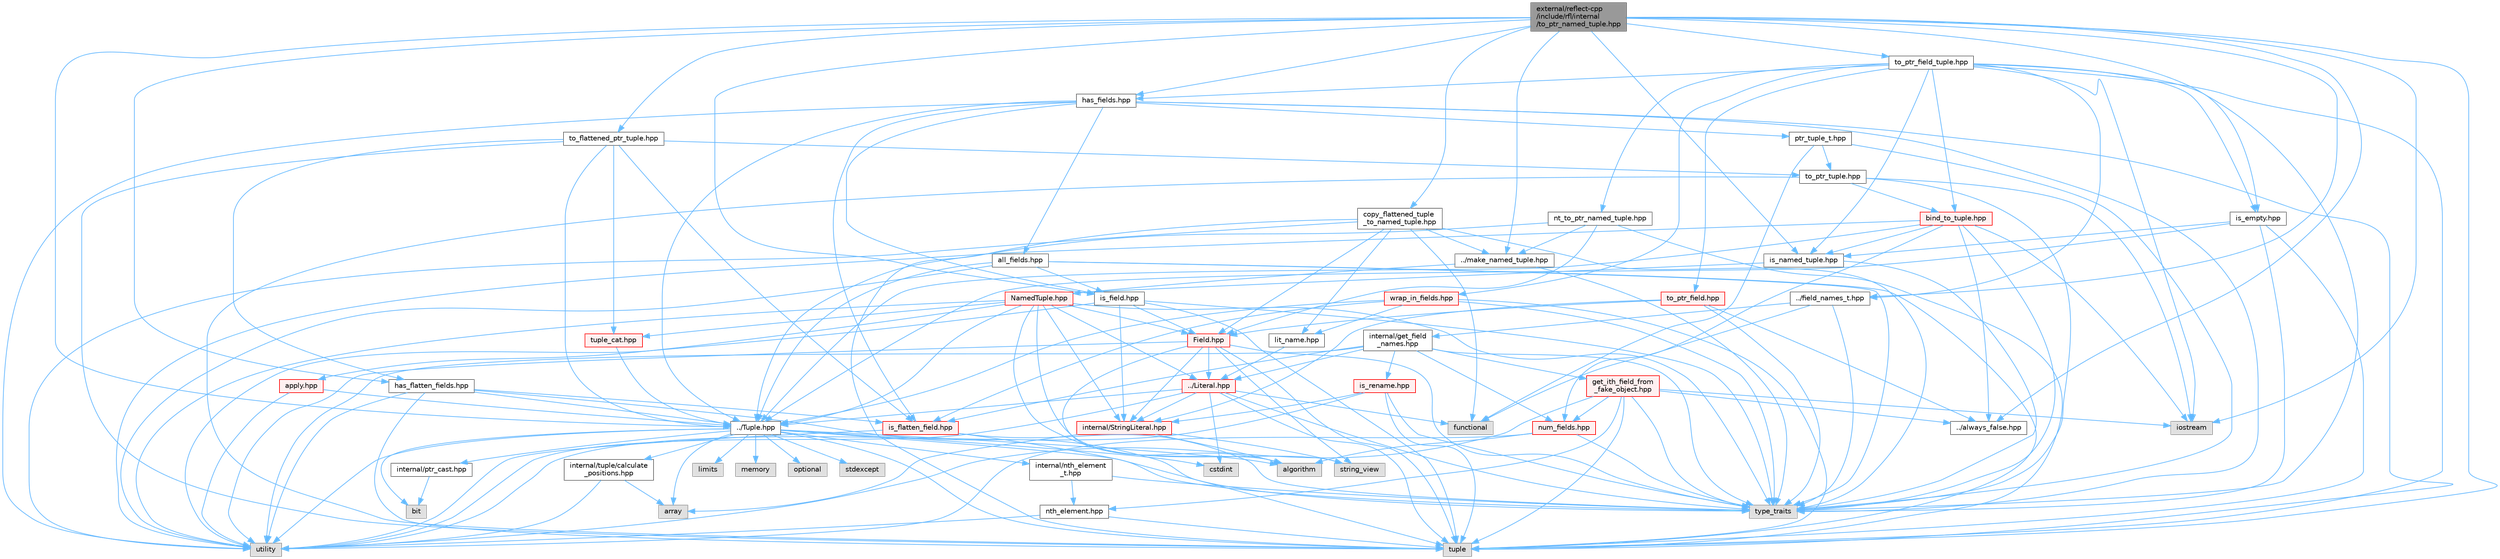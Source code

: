 digraph "external/reflect-cpp/include/rfl/internal/to_ptr_named_tuple.hpp"
{
 // LATEX_PDF_SIZE
  bgcolor="transparent";
  edge [fontname=Helvetica,fontsize=10,labelfontname=Helvetica,labelfontsize=10];
  node [fontname=Helvetica,fontsize=10,shape=box,height=0.2,width=0.4];
  Node1 [id="Node000001",label="external/reflect-cpp\l/include/rfl/internal\l/to_ptr_named_tuple.hpp",height=0.2,width=0.4,color="gray40", fillcolor="grey60", style="filled", fontcolor="black",tooltip=" "];
  Node1 -> Node2 [id="edge1_Node000001_Node000002",color="steelblue1",style="solid",tooltip=" "];
  Node2 [id="Node000002",label="iostream",height=0.2,width=0.4,color="grey60", fillcolor="#E0E0E0", style="filled",tooltip=" "];
  Node1 -> Node3 [id="edge2_Node000001_Node000003",color="steelblue1",style="solid",tooltip=" "];
  Node3 [id="Node000003",label="tuple",height=0.2,width=0.4,color="grey60", fillcolor="#E0E0E0", style="filled",tooltip=" "];
  Node1 -> Node4 [id="edge3_Node000001_Node000004",color="steelblue1",style="solid",tooltip=" "];
  Node4 [id="Node000004",label="../Tuple.hpp",height=0.2,width=0.4,color="grey40", fillcolor="white", style="filled",URL="$_tuple_8hpp.html",tooltip=" "];
  Node4 -> Node5 [id="edge4_Node000004_Node000005",color="steelblue1",style="solid",tooltip=" "];
  Node5 [id="Node000005",label="algorithm",height=0.2,width=0.4,color="grey60", fillcolor="#E0E0E0", style="filled",tooltip=" "];
  Node4 -> Node6 [id="edge5_Node000004_Node000006",color="steelblue1",style="solid",tooltip=" "];
  Node6 [id="Node000006",label="array",height=0.2,width=0.4,color="grey60", fillcolor="#E0E0E0", style="filled",tooltip=" "];
  Node4 -> Node7 [id="edge6_Node000004_Node000007",color="steelblue1",style="solid",tooltip=" "];
  Node7 [id="Node000007",label="bit",height=0.2,width=0.4,color="grey60", fillcolor="#E0E0E0", style="filled",tooltip=" "];
  Node4 -> Node8 [id="edge7_Node000004_Node000008",color="steelblue1",style="solid",tooltip=" "];
  Node8 [id="Node000008",label="cstdint",height=0.2,width=0.4,color="grey60", fillcolor="#E0E0E0", style="filled",tooltip=" "];
  Node4 -> Node9 [id="edge8_Node000004_Node000009",color="steelblue1",style="solid",tooltip=" "];
  Node9 [id="Node000009",label="limits",height=0.2,width=0.4,color="grey60", fillcolor="#E0E0E0", style="filled",tooltip=" "];
  Node4 -> Node10 [id="edge9_Node000004_Node000010",color="steelblue1",style="solid",tooltip=" "];
  Node10 [id="Node000010",label="memory",height=0.2,width=0.4,color="grey60", fillcolor="#E0E0E0", style="filled",tooltip=" "];
  Node4 -> Node11 [id="edge10_Node000004_Node000011",color="steelblue1",style="solid",tooltip=" "];
  Node11 [id="Node000011",label="optional",height=0.2,width=0.4,color="grey60", fillcolor="#E0E0E0", style="filled",tooltip=" "];
  Node4 -> Node12 [id="edge11_Node000004_Node000012",color="steelblue1",style="solid",tooltip=" "];
  Node12 [id="Node000012",label="stdexcept",height=0.2,width=0.4,color="grey60", fillcolor="#E0E0E0", style="filled",tooltip=" "];
  Node4 -> Node3 [id="edge12_Node000004_Node000003",color="steelblue1",style="solid",tooltip=" "];
  Node4 -> Node13 [id="edge13_Node000004_Node000013",color="steelblue1",style="solid",tooltip=" "];
  Node13 [id="Node000013",label="type_traits",height=0.2,width=0.4,color="grey60", fillcolor="#E0E0E0", style="filled",tooltip=" "];
  Node4 -> Node14 [id="edge14_Node000004_Node000014",color="steelblue1",style="solid",tooltip=" "];
  Node14 [id="Node000014",label="utility",height=0.2,width=0.4,color="grey60", fillcolor="#E0E0E0", style="filled",tooltip=" "];
  Node4 -> Node15 [id="edge15_Node000004_Node000015",color="steelblue1",style="solid",tooltip=" "];
  Node15 [id="Node000015",label="internal/nth_element\l_t.hpp",height=0.2,width=0.4,color="grey40", fillcolor="white", style="filled",URL="$nth__element__t_8hpp.html",tooltip=" "];
  Node15 -> Node13 [id="edge16_Node000015_Node000013",color="steelblue1",style="solid",tooltip=" "];
  Node15 -> Node16 [id="edge17_Node000015_Node000016",color="steelblue1",style="solid",tooltip=" "];
  Node16 [id="Node000016",label="nth_element.hpp",height=0.2,width=0.4,color="grey40", fillcolor="white", style="filled",URL="$nth__element_8hpp.html",tooltip=" "];
  Node16 -> Node3 [id="edge18_Node000016_Node000003",color="steelblue1",style="solid",tooltip=" "];
  Node16 -> Node14 [id="edge19_Node000016_Node000014",color="steelblue1",style="solid",tooltip=" "];
  Node4 -> Node17 [id="edge20_Node000004_Node000017",color="steelblue1",style="solid",tooltip=" "];
  Node17 [id="Node000017",label="internal/ptr_cast.hpp",height=0.2,width=0.4,color="grey40", fillcolor="white", style="filled",URL="$ptr__cast_8hpp.html",tooltip=" "];
  Node17 -> Node7 [id="edge21_Node000017_Node000007",color="steelblue1",style="solid",tooltip=" "];
  Node4 -> Node18 [id="edge22_Node000004_Node000018",color="steelblue1",style="solid",tooltip=" "];
  Node18 [id="Node000018",label="internal/tuple/calculate\l_positions.hpp",height=0.2,width=0.4,color="grey40", fillcolor="white", style="filled",URL="$calculate__positions_8hpp.html",tooltip=" "];
  Node18 -> Node6 [id="edge23_Node000018_Node000006",color="steelblue1",style="solid",tooltip=" "];
  Node18 -> Node14 [id="edge24_Node000018_Node000014",color="steelblue1",style="solid",tooltip=" "];
  Node1 -> Node19 [id="edge25_Node000001_Node000019",color="steelblue1",style="solid",tooltip=" "];
  Node19 [id="Node000019",label="../always_false.hpp",height=0.2,width=0.4,color="grey40", fillcolor="white", style="filled",URL="$always__false_8hpp.html",tooltip=" "];
  Node1 -> Node20 [id="edge26_Node000001_Node000020",color="steelblue1",style="solid",tooltip=" "];
  Node20 [id="Node000020",label="../field_names_t.hpp",height=0.2,width=0.4,color="grey40", fillcolor="white", style="filled",URL="$field__names__t_8hpp.html",tooltip=" "];
  Node20 -> Node21 [id="edge27_Node000020_Node000021",color="steelblue1",style="solid",tooltip=" "];
  Node21 [id="Node000021",label="functional",height=0.2,width=0.4,color="grey60", fillcolor="#E0E0E0", style="filled",tooltip=" "];
  Node20 -> Node13 [id="edge28_Node000020_Node000013",color="steelblue1",style="solid",tooltip=" "];
  Node20 -> Node22 [id="edge29_Node000020_Node000022",color="steelblue1",style="solid",tooltip=" "];
  Node22 [id="Node000022",label="internal/get_field\l_names.hpp",height=0.2,width=0.4,color="grey40", fillcolor="white", style="filled",URL="$get__field__names_8hpp.html",tooltip=" "];
  Node22 -> Node13 [id="edge30_Node000022_Node000013",color="steelblue1",style="solid",tooltip=" "];
  Node22 -> Node14 [id="edge31_Node000022_Node000014",color="steelblue1",style="solid",tooltip=" "];
  Node22 -> Node23 [id="edge32_Node000022_Node000023",color="steelblue1",style="solid",tooltip=" "];
  Node23 [id="Node000023",label="../Literal.hpp",height=0.2,width=0.4,color="red", fillcolor="#FFF0F0", style="filled",URL="$_literal_8hpp.html",tooltip=" "];
  Node23 -> Node8 [id="edge33_Node000023_Node000008",color="steelblue1",style="solid",tooltip=" "];
  Node23 -> Node21 [id="edge34_Node000023_Node000021",color="steelblue1",style="solid",tooltip=" "];
  Node23 -> Node3 [id="edge35_Node000023_Node000003",color="steelblue1",style="solid",tooltip=" "];
  Node23 -> Node13 [id="edge36_Node000023_Node000013",color="steelblue1",style="solid",tooltip=" "];
  Node23 -> Node14 [id="edge37_Node000023_Node000014",color="steelblue1",style="solid",tooltip=" "];
  Node23 -> Node4 [id="edge38_Node000023_Node000004",color="steelblue1",style="solid",tooltip=" "];
  Node23 -> Node29 [id="edge39_Node000023_Node000029",color="steelblue1",style="solid",tooltip=" "];
  Node29 [id="Node000029",label="internal/StringLiteral.hpp",height=0.2,width=0.4,color="red", fillcolor="#FFF0F0", style="filled",URL="$_string_literal_8hpp.html",tooltip=" "];
  Node29 -> Node5 [id="edge40_Node000029_Node000005",color="steelblue1",style="solid",tooltip=" "];
  Node29 -> Node6 [id="edge41_Node000029_Node000006",color="steelblue1",style="solid",tooltip=" "];
  Node29 -> Node30 [id="edge42_Node000029_Node000030",color="steelblue1",style="solid",tooltip=" "];
  Node30 [id="Node000030",label="string_view",height=0.2,width=0.4,color="grey60", fillcolor="#E0E0E0", style="filled",tooltip=" "];
  Node22 -> Node32 [id="edge43_Node000022_Node000032",color="steelblue1",style="solid",tooltip=" "];
  Node32 [id="Node000032",label="get_ith_field_from\l_fake_object.hpp",height=0.2,width=0.4,color="red", fillcolor="#FFF0F0", style="filled",URL="$get__ith__field__from__fake__object_8hpp.html",tooltip=" "];
  Node32 -> Node2 [id="edge44_Node000032_Node000002",color="steelblue1",style="solid",tooltip=" "];
  Node32 -> Node3 [id="edge45_Node000032_Node000003",color="steelblue1",style="solid",tooltip=" "];
  Node32 -> Node13 [id="edge46_Node000032_Node000013",color="steelblue1",style="solid",tooltip=" "];
  Node32 -> Node14 [id="edge47_Node000032_Node000014",color="steelblue1",style="solid",tooltip=" "];
  Node32 -> Node19 [id="edge48_Node000032_Node000019",color="steelblue1",style="solid",tooltip=" "];
  Node32 -> Node16 [id="edge49_Node000032_Node000016",color="steelblue1",style="solid",tooltip=" "];
  Node32 -> Node35 [id="edge50_Node000032_Node000035",color="steelblue1",style="solid",tooltip=" "];
  Node35 [id="Node000035",label="num_fields.hpp",height=0.2,width=0.4,color="red", fillcolor="#FFF0F0", style="filled",URL="$num__fields_8hpp.html",tooltip=" "];
  Node35 -> Node5 [id="edge51_Node000035_Node000005",color="steelblue1",style="solid",tooltip=" "];
  Node35 -> Node13 [id="edge52_Node000035_Node000013",color="steelblue1",style="solid",tooltip=" "];
  Node35 -> Node14 [id="edge53_Node000035_Node000014",color="steelblue1",style="solid",tooltip=" "];
  Node22 -> Node36 [id="edge54_Node000022_Node000036",color="steelblue1",style="solid",tooltip=" "];
  Node36 [id="Node000036",label="is_flatten_field.hpp",height=0.2,width=0.4,color="red", fillcolor="#FFF0F0", style="filled",URL="$is__flatten__field_8hpp.html",tooltip=" "];
  Node36 -> Node3 [id="edge55_Node000036_Node000003",color="steelblue1",style="solid",tooltip=" "];
  Node36 -> Node13 [id="edge56_Node000036_Node000013",color="steelblue1",style="solid",tooltip=" "];
  Node36 -> Node14 [id="edge57_Node000036_Node000014",color="steelblue1",style="solid",tooltip=" "];
  Node22 -> Node38 [id="edge58_Node000022_Node000038",color="steelblue1",style="solid",tooltip=" "];
  Node38 [id="Node000038",label="is_rename.hpp",height=0.2,width=0.4,color="red", fillcolor="#FFF0F0", style="filled",URL="$is__rename_8hpp.html",tooltip=" "];
  Node38 -> Node3 [id="edge59_Node000038_Node000003",color="steelblue1",style="solid",tooltip=" "];
  Node38 -> Node13 [id="edge60_Node000038_Node000013",color="steelblue1",style="solid",tooltip=" "];
  Node38 -> Node14 [id="edge61_Node000038_Node000014",color="steelblue1",style="solid",tooltip=" "];
  Node38 -> Node29 [id="edge62_Node000038_Node000029",color="steelblue1",style="solid",tooltip=" "];
  Node22 -> Node35 [id="edge63_Node000022_Node000035",color="steelblue1",style="solid",tooltip=" "];
  Node1 -> Node41 [id="edge64_Node000001_Node000041",color="steelblue1",style="solid",tooltip=" "];
  Node41 [id="Node000041",label="../make_named_tuple.hpp",height=0.2,width=0.4,color="grey40", fillcolor="white", style="filled",URL="$make__named__tuple_8hpp.html",tooltip=" "];
  Node41 -> Node13 [id="edge65_Node000041_Node000013",color="steelblue1",style="solid",tooltip=" "];
  Node41 -> Node42 [id="edge66_Node000041_Node000042",color="steelblue1",style="solid",tooltip=" "];
  Node42 [id="Node000042",label="NamedTuple.hpp",height=0.2,width=0.4,color="red", fillcolor="#FFF0F0", style="filled",URL="$_named_tuple_8hpp.html",tooltip=" "];
  Node42 -> Node5 [id="edge67_Node000042_Node000005",color="steelblue1",style="solid",tooltip=" "];
  Node42 -> Node30 [id="edge68_Node000042_Node000030",color="steelblue1",style="solid",tooltip=" "];
  Node42 -> Node13 [id="edge69_Node000042_Node000013",color="steelblue1",style="solid",tooltip=" "];
  Node42 -> Node14 [id="edge70_Node000042_Node000014",color="steelblue1",style="solid",tooltip=" "];
  Node42 -> Node43 [id="edge71_Node000042_Node000043",color="steelblue1",style="solid",tooltip=" "];
  Node43 [id="Node000043",label="Field.hpp",height=0.2,width=0.4,color="red", fillcolor="#FFF0F0", style="filled",URL="$_field_8hpp.html",tooltip=" "];
  Node43 -> Node5 [id="edge72_Node000043_Node000005",color="steelblue1",style="solid",tooltip=" "];
  Node43 -> Node30 [id="edge73_Node000043_Node000030",color="steelblue1",style="solid",tooltip=" "];
  Node43 -> Node3 [id="edge74_Node000043_Node000003",color="steelblue1",style="solid",tooltip=" "];
  Node43 -> Node13 [id="edge75_Node000043_Node000013",color="steelblue1",style="solid",tooltip=" "];
  Node43 -> Node14 [id="edge76_Node000043_Node000014",color="steelblue1",style="solid",tooltip=" "];
  Node43 -> Node23 [id="edge77_Node000043_Node000023",color="steelblue1",style="solid",tooltip=" "];
  Node43 -> Node29 [id="edge78_Node000043_Node000029",color="steelblue1",style="solid",tooltip=" "];
  Node42 -> Node23 [id="edge79_Node000042_Node000023",color="steelblue1",style="solid",tooltip=" "];
  Node42 -> Node4 [id="edge80_Node000042_Node000004",color="steelblue1",style="solid",tooltip=" "];
  Node42 -> Node47 [id="edge81_Node000042_Node000047",color="steelblue1",style="solid",tooltip=" "];
  Node47 [id="Node000047",label="apply.hpp",height=0.2,width=0.4,color="red", fillcolor="#FFF0F0", style="filled",URL="$apply_8hpp.html",tooltip=" "];
  Node47 -> Node14 [id="edge82_Node000047_Node000014",color="steelblue1",style="solid",tooltip=" "];
  Node47 -> Node4 [id="edge83_Node000047_Node000004",color="steelblue1",style="solid",tooltip=" "];
  Node42 -> Node29 [id="edge84_Node000042_Node000029",color="steelblue1",style="solid",tooltip=" "];
  Node42 -> Node58 [id="edge85_Node000042_Node000058",color="steelblue1",style="solid",tooltip=" "];
  Node58 [id="Node000058",label="tuple_cat.hpp",height=0.2,width=0.4,color="red", fillcolor="#FFF0F0", style="filled",URL="$tuple__cat_8hpp.html",tooltip=" "];
  Node58 -> Node4 [id="edge86_Node000058_Node000004",color="steelblue1",style="solid",tooltip=" "];
  Node1 -> Node60 [id="edge87_Node000001_Node000060",color="steelblue1",style="solid",tooltip=" "];
  Node60 [id="Node000060",label="copy_flattened_tuple\l_to_named_tuple.hpp",height=0.2,width=0.4,color="grey40", fillcolor="white", style="filled",URL="$copy__flattened__tuple__to__named__tuple_8hpp.html",tooltip=" "];
  Node60 -> Node21 [id="edge88_Node000060_Node000021",color="steelblue1",style="solid",tooltip=" "];
  Node60 -> Node3 [id="edge89_Node000060_Node000003",color="steelblue1",style="solid",tooltip=" "];
  Node60 -> Node13 [id="edge90_Node000060_Node000013",color="steelblue1",style="solid",tooltip=" "];
  Node60 -> Node14 [id="edge91_Node000060_Node000014",color="steelblue1",style="solid",tooltip=" "];
  Node60 -> Node43 [id="edge92_Node000060_Node000043",color="steelblue1",style="solid",tooltip=" "];
  Node60 -> Node41 [id="edge93_Node000060_Node000041",color="steelblue1",style="solid",tooltip=" "];
  Node60 -> Node61 [id="edge94_Node000060_Node000061",color="steelblue1",style="solid",tooltip=" "];
  Node61 [id="Node000061",label="lit_name.hpp",height=0.2,width=0.4,color="grey40", fillcolor="white", style="filled",URL="$lit__name_8hpp.html",tooltip=" "];
  Node61 -> Node23 [id="edge95_Node000061_Node000023",color="steelblue1",style="solid",tooltip=" "];
  Node1 -> Node62 [id="edge96_Node000001_Node000062",color="steelblue1",style="solid",tooltip=" "];
  Node62 [id="Node000062",label="has_fields.hpp",height=0.2,width=0.4,color="grey40", fillcolor="white", style="filled",URL="$has__fields_8hpp.html",tooltip=" "];
  Node62 -> Node3 [id="edge97_Node000062_Node000003",color="steelblue1",style="solid",tooltip=" "];
  Node62 -> Node13 [id="edge98_Node000062_Node000013",color="steelblue1",style="solid",tooltip=" "];
  Node62 -> Node14 [id="edge99_Node000062_Node000014",color="steelblue1",style="solid",tooltip=" "];
  Node62 -> Node4 [id="edge100_Node000062_Node000004",color="steelblue1",style="solid",tooltip=" "];
  Node62 -> Node63 [id="edge101_Node000062_Node000063",color="steelblue1",style="solid",tooltip=" "];
  Node63 [id="Node000063",label="all_fields.hpp",height=0.2,width=0.4,color="grey40", fillcolor="white", style="filled",URL="$all__fields_8hpp.html",tooltip=" "];
  Node63 -> Node3 [id="edge102_Node000063_Node000003",color="steelblue1",style="solid",tooltip=" "];
  Node63 -> Node13 [id="edge103_Node000063_Node000013",color="steelblue1",style="solid",tooltip=" "];
  Node63 -> Node14 [id="edge104_Node000063_Node000014",color="steelblue1",style="solid",tooltip=" "];
  Node63 -> Node4 [id="edge105_Node000063_Node000004",color="steelblue1",style="solid",tooltip=" "];
  Node63 -> Node64 [id="edge106_Node000063_Node000064",color="steelblue1",style="solid",tooltip=" "];
  Node64 [id="Node000064",label="is_field.hpp",height=0.2,width=0.4,color="grey40", fillcolor="white", style="filled",URL="$is__field_8hpp.html",tooltip=" "];
  Node64 -> Node3 [id="edge107_Node000064_Node000003",color="steelblue1",style="solid",tooltip=" "];
  Node64 -> Node13 [id="edge108_Node000064_Node000013",color="steelblue1",style="solid",tooltip=" "];
  Node64 -> Node14 [id="edge109_Node000064_Node000014",color="steelblue1",style="solid",tooltip=" "];
  Node64 -> Node43 [id="edge110_Node000064_Node000043",color="steelblue1",style="solid",tooltip=" "];
  Node64 -> Node29 [id="edge111_Node000064_Node000029",color="steelblue1",style="solid",tooltip=" "];
  Node62 -> Node64 [id="edge112_Node000062_Node000064",color="steelblue1",style="solid",tooltip=" "];
  Node62 -> Node36 [id="edge113_Node000062_Node000036",color="steelblue1",style="solid",tooltip=" "];
  Node62 -> Node65 [id="edge114_Node000062_Node000065",color="steelblue1",style="solid",tooltip=" "];
  Node65 [id="Node000065",label="ptr_tuple_t.hpp",height=0.2,width=0.4,color="grey40", fillcolor="white", style="filled",URL="$ptr__tuple__t_8hpp.html",tooltip=" "];
  Node65 -> Node21 [id="edge115_Node000065_Node000021",color="steelblue1",style="solid",tooltip=" "];
  Node65 -> Node13 [id="edge116_Node000065_Node000013",color="steelblue1",style="solid",tooltip=" "];
  Node65 -> Node66 [id="edge117_Node000065_Node000066",color="steelblue1",style="solid",tooltip=" "];
  Node66 [id="Node000066",label="to_ptr_tuple.hpp",height=0.2,width=0.4,color="grey40", fillcolor="white", style="filled",URL="$to__ptr__tuple_8hpp.html",tooltip=" "];
  Node66 -> Node2 [id="edge118_Node000066_Node000002",color="steelblue1",style="solid",tooltip=" "];
  Node66 -> Node3 [id="edge119_Node000066_Node000003",color="steelblue1",style="solid",tooltip=" "];
  Node66 -> Node13 [id="edge120_Node000066_Node000013",color="steelblue1",style="solid",tooltip=" "];
  Node66 -> Node67 [id="edge121_Node000066_Node000067",color="steelblue1",style="solid",tooltip=" "];
  Node67 [id="Node000067",label="bind_to_tuple.hpp",height=0.2,width=0.4,color="red", fillcolor="#FFF0F0", style="filled",URL="$bind__to__tuple_8hpp.html",tooltip=" "];
  Node67 -> Node2 [id="edge122_Node000067_Node000002",color="steelblue1",style="solid",tooltip=" "];
  Node67 -> Node13 [id="edge123_Node000067_Node000013",color="steelblue1",style="solid",tooltip=" "];
  Node67 -> Node14 [id="edge124_Node000067_Node000014",color="steelblue1",style="solid",tooltip=" "];
  Node67 -> Node4 [id="edge125_Node000067_Node000004",color="steelblue1",style="solid",tooltip=" "];
  Node67 -> Node19 [id="edge126_Node000067_Node000019",color="steelblue1",style="solid",tooltip=" "];
  Node67 -> Node69 [id="edge127_Node000067_Node000069",color="steelblue1",style="solid",tooltip=" "];
  Node69 [id="Node000069",label="is_named_tuple.hpp",height=0.2,width=0.4,color="grey40", fillcolor="white", style="filled",URL="$is__named__tuple_8hpp.html",tooltip=" "];
  Node69 -> Node13 [id="edge128_Node000069_Node000013",color="steelblue1",style="solid",tooltip=" "];
  Node69 -> Node42 [id="edge129_Node000069_Node000042",color="steelblue1",style="solid",tooltip=" "];
  Node67 -> Node35 [id="edge130_Node000067_Node000035",color="steelblue1",style="solid",tooltip=" "];
  Node1 -> Node70 [id="edge131_Node000001_Node000070",color="steelblue1",style="solid",tooltip=" "];
  Node70 [id="Node000070",label="has_flatten_fields.hpp",height=0.2,width=0.4,color="grey40", fillcolor="white", style="filled",URL="$has__flatten__fields_8hpp.html",tooltip=" "];
  Node70 -> Node3 [id="edge132_Node000070_Node000003",color="steelblue1",style="solid",tooltip=" "];
  Node70 -> Node13 [id="edge133_Node000070_Node000013",color="steelblue1",style="solid",tooltip=" "];
  Node70 -> Node14 [id="edge134_Node000070_Node000014",color="steelblue1",style="solid",tooltip=" "];
  Node70 -> Node4 [id="edge135_Node000070_Node000004",color="steelblue1",style="solid",tooltip=" "];
  Node70 -> Node36 [id="edge136_Node000070_Node000036",color="steelblue1",style="solid",tooltip=" "];
  Node1 -> Node71 [id="edge137_Node000001_Node000071",color="steelblue1",style="solid",tooltip=" "];
  Node71 [id="Node000071",label="is_empty.hpp",height=0.2,width=0.4,color="grey40", fillcolor="white", style="filled",URL="$internal_2is__empty_8hpp.html",tooltip=" "];
  Node71 -> Node3 [id="edge138_Node000071_Node000003",color="steelblue1",style="solid",tooltip=" "];
  Node71 -> Node13 [id="edge139_Node000071_Node000013",color="steelblue1",style="solid",tooltip=" "];
  Node71 -> Node4 [id="edge140_Node000071_Node000004",color="steelblue1",style="solid",tooltip=" "];
  Node71 -> Node69 [id="edge141_Node000071_Node000069",color="steelblue1",style="solid",tooltip=" "];
  Node1 -> Node64 [id="edge142_Node000001_Node000064",color="steelblue1",style="solid",tooltip=" "];
  Node1 -> Node69 [id="edge143_Node000001_Node000069",color="steelblue1",style="solid",tooltip=" "];
  Node1 -> Node72 [id="edge144_Node000001_Node000072",color="steelblue1",style="solid",tooltip=" "];
  Node72 [id="Node000072",label="to_flattened_ptr_tuple.hpp",height=0.2,width=0.4,color="grey40", fillcolor="white", style="filled",URL="$to__flattened__ptr__tuple_8hpp.html",tooltip=" "];
  Node72 -> Node3 [id="edge145_Node000072_Node000003",color="steelblue1",style="solid",tooltip=" "];
  Node72 -> Node4 [id="edge146_Node000072_Node000004",color="steelblue1",style="solid",tooltip=" "];
  Node72 -> Node58 [id="edge147_Node000072_Node000058",color="steelblue1",style="solid",tooltip=" "];
  Node72 -> Node70 [id="edge148_Node000072_Node000070",color="steelblue1",style="solid",tooltip=" "];
  Node72 -> Node36 [id="edge149_Node000072_Node000036",color="steelblue1",style="solid",tooltip=" "];
  Node72 -> Node66 [id="edge150_Node000072_Node000066",color="steelblue1",style="solid",tooltip=" "];
  Node1 -> Node73 [id="edge151_Node000001_Node000073",color="steelblue1",style="solid",tooltip=" "];
  Node73 [id="Node000073",label="to_ptr_field_tuple.hpp",height=0.2,width=0.4,color="grey40", fillcolor="white", style="filled",URL="$to__ptr__field__tuple_8hpp.html",tooltip=" "];
  Node73 -> Node2 [id="edge152_Node000073_Node000002",color="steelblue1",style="solid",tooltip=" "];
  Node73 -> Node3 [id="edge153_Node000073_Node000003",color="steelblue1",style="solid",tooltip=" "];
  Node73 -> Node13 [id="edge154_Node000073_Node000013",color="steelblue1",style="solid",tooltip=" "];
  Node73 -> Node20 [id="edge155_Node000073_Node000020",color="steelblue1",style="solid",tooltip=" "];
  Node73 -> Node67 [id="edge156_Node000073_Node000067",color="steelblue1",style="solid",tooltip=" "];
  Node73 -> Node62 [id="edge157_Node000073_Node000062",color="steelblue1",style="solid",tooltip=" "];
  Node73 -> Node71 [id="edge158_Node000073_Node000071",color="steelblue1",style="solid",tooltip=" "];
  Node73 -> Node69 [id="edge159_Node000073_Node000069",color="steelblue1",style="solid",tooltip=" "];
  Node73 -> Node74 [id="edge160_Node000073_Node000074",color="steelblue1",style="solid",tooltip=" "];
  Node74 [id="Node000074",label="nt_to_ptr_named_tuple.hpp",height=0.2,width=0.4,color="grey40", fillcolor="white", style="filled",URL="$nt__to__ptr__named__tuple_8hpp.html",tooltip=" "];
  Node74 -> Node3 [id="edge161_Node000074_Node000003",color="steelblue1",style="solid",tooltip=" "];
  Node74 -> Node43 [id="edge162_Node000074_Node000043",color="steelblue1",style="solid",tooltip=" "];
  Node74 -> Node4 [id="edge163_Node000074_Node000004",color="steelblue1",style="solid",tooltip=" "];
  Node74 -> Node41 [id="edge164_Node000074_Node000041",color="steelblue1",style="solid",tooltip=" "];
  Node73 -> Node75 [id="edge165_Node000073_Node000075",color="steelblue1",style="solid",tooltip=" "];
  Node75 [id="Node000075",label="to_ptr_field.hpp",height=0.2,width=0.4,color="red", fillcolor="#FFF0F0", style="filled",URL="$to__ptr__field_8hpp.html",tooltip=" "];
  Node75 -> Node13 [id="edge166_Node000075_Node000013",color="steelblue1",style="solid",tooltip=" "];
  Node75 -> Node43 [id="edge167_Node000075_Node000043",color="steelblue1",style="solid",tooltip=" "];
  Node75 -> Node19 [id="edge168_Node000075_Node000019",color="steelblue1",style="solid",tooltip=" "];
  Node75 -> Node29 [id="edge169_Node000075_Node000029",color="steelblue1",style="solid",tooltip=" "];
  Node73 -> Node76 [id="edge170_Node000073_Node000076",color="steelblue1",style="solid",tooltip=" "];
  Node76 [id="Node000076",label="wrap_in_fields.hpp",height=0.2,width=0.4,color="red", fillcolor="#FFF0F0", style="filled",URL="$wrap__in__fields_8hpp.html",tooltip=" "];
  Node76 -> Node3 [id="edge171_Node000076_Node000003",color="steelblue1",style="solid",tooltip=" "];
  Node76 -> Node13 [id="edge172_Node000076_Node000013",color="steelblue1",style="solid",tooltip=" "];
  Node76 -> Node4 [id="edge173_Node000076_Node000004",color="steelblue1",style="solid",tooltip=" "];
  Node76 -> Node36 [id="edge174_Node000076_Node000036",color="steelblue1",style="solid",tooltip=" "];
  Node76 -> Node61 [id="edge175_Node000076_Node000061",color="steelblue1",style="solid",tooltip=" "];
}
